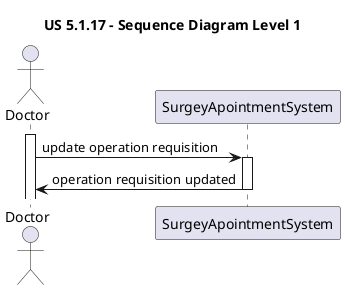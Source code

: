 ﻿@startuml
'https://plantuml.com/sequence-diagram

title US 5.1.17 - Sequence Diagram Level 1

actor Doctor
participant SurgeyApointmentSystem
activate Doctor

Doctor -> SurgeyApointmentSystem : update operation requisition
activate SurgeyApointmentSystem

SurgeyApointmentSystem -> Doctor : operation requisition updated
deactivate SurgeyApointmentSystem
@enduml